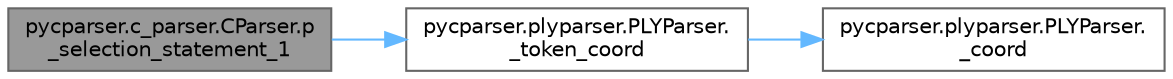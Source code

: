 digraph "pycparser.c_parser.CParser.p_selection_statement_1"
{
 // LATEX_PDF_SIZE
  bgcolor="transparent";
  edge [fontname=Helvetica,fontsize=10,labelfontname=Helvetica,labelfontsize=10];
  node [fontname=Helvetica,fontsize=10,shape=box,height=0.2,width=0.4];
  rankdir="LR";
  Node1 [id="Node000001",label="pycparser.c_parser.CParser.p\l_selection_statement_1",height=0.2,width=0.4,color="gray40", fillcolor="grey60", style="filled", fontcolor="black",tooltip=" "];
  Node1 -> Node2 [id="edge1_Node000001_Node000002",color="steelblue1",style="solid",tooltip=" "];
  Node2 [id="Node000002",label="pycparser.plyparser.PLYParser.\l_token_coord",height=0.2,width=0.4,color="grey40", fillcolor="white", style="filled",URL="$classpycparser_1_1plyparser_1_1_p_l_y_parser.html#a49ea7c180288e21447300243ce29e5f6",tooltip=" "];
  Node2 -> Node3 [id="edge2_Node000002_Node000003",color="steelblue1",style="solid",tooltip=" "];
  Node3 [id="Node000003",label="pycparser.plyparser.PLYParser.\l_coord",height=0.2,width=0.4,color="grey40", fillcolor="white", style="filled",URL="$classpycparser_1_1plyparser_1_1_p_l_y_parser.html#a113c92e44782844d572b1aa0ca44980e",tooltip=" "];
}
